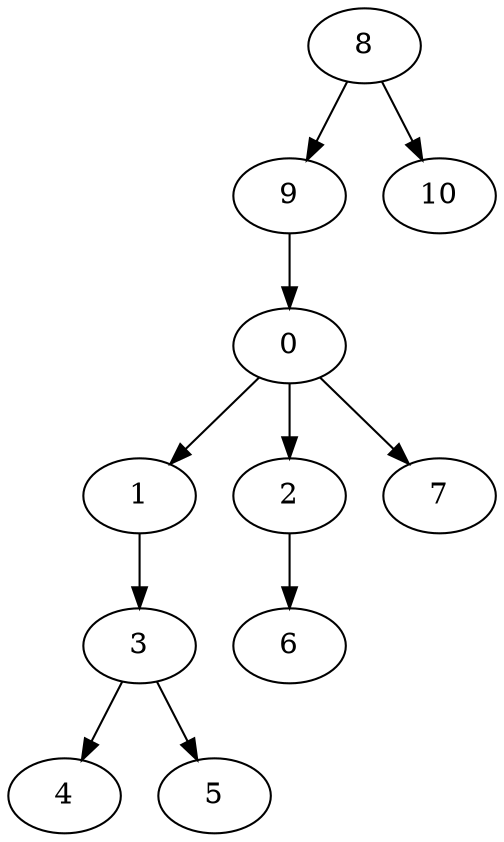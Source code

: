 digraph G {
  8 -> 9
  8 -> 10
  9 -> 0
  0 -> 1
  0 -> 2
  0 -> 7
  1 -> 3
  2 -> 6
  3 -> 4
  3 -> 5
}
